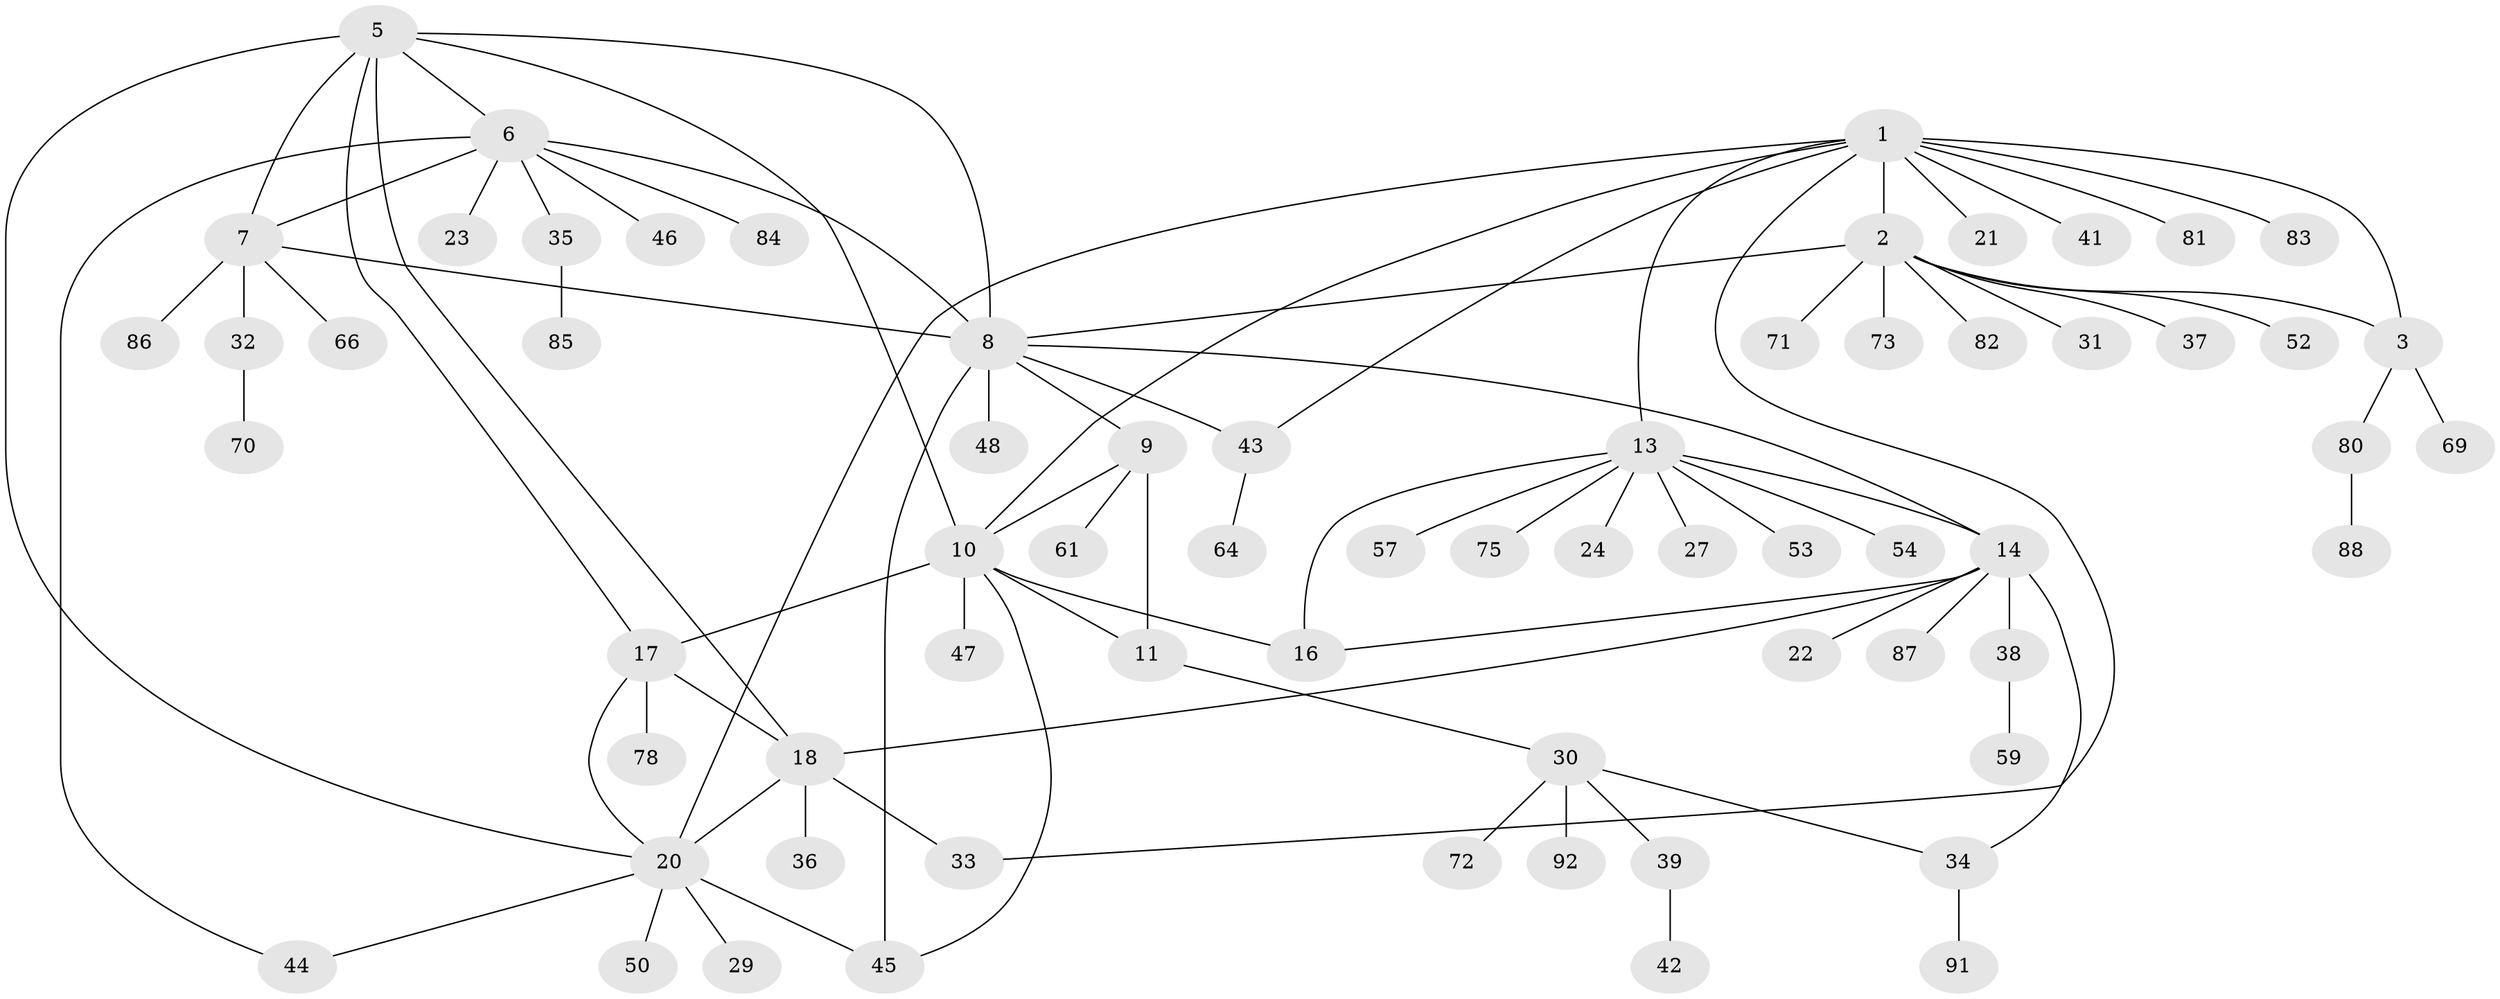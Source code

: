 // original degree distribution, {7: 0.03225806451612903, 11: 0.010752688172043012, 6: 0.010752688172043012, 8: 0.021505376344086023, 5: 0.053763440860215055, 9: 0.021505376344086023, 10: 0.03225806451612903, 3: 0.06451612903225806, 4: 0.03225806451612903, 1: 0.5483870967741935, 2: 0.17204301075268819}
// Generated by graph-tools (version 1.1) at 2025/42/03/06/25 10:42:14]
// undirected, 67 vertices, 88 edges
graph export_dot {
graph [start="1"]
  node [color=gray90,style=filled];
  1 [super="+4"];
  2 [super="+26"];
  3 [super="+28"];
  5 [super="+19"];
  6 [super="+58"];
  7 [super="+67"];
  8 [super="+62"];
  9 [super="+12"];
  10 [super="+25"];
  11;
  13 [super="+15"];
  14 [super="+55"];
  16 [super="+90"];
  17 [super="+40"];
  18 [super="+60"];
  20 [super="+65"];
  21;
  22;
  23;
  24 [super="+93"];
  27 [super="+76"];
  29;
  30 [super="+51"];
  31;
  32;
  33;
  34 [super="+56"];
  35;
  36;
  37;
  38;
  39 [super="+49"];
  41;
  42;
  43 [super="+68"];
  44;
  45 [super="+77"];
  46;
  47;
  48 [super="+63"];
  50;
  52;
  53 [super="+89"];
  54;
  57;
  59;
  61;
  64;
  66;
  69;
  70;
  71;
  72 [super="+74"];
  73;
  75 [super="+79"];
  78;
  80;
  81;
  82;
  83;
  84;
  85;
  86;
  87;
  88;
  91;
  92;
  1 -- 2 [weight=2];
  1 -- 3 [weight=2];
  1 -- 21;
  1 -- 41;
  1 -- 81;
  1 -- 83;
  1 -- 33;
  1 -- 10;
  1 -- 43;
  1 -- 13;
  1 -- 20;
  2 -- 3;
  2 -- 8;
  2 -- 31;
  2 -- 37;
  2 -- 52;
  2 -- 71;
  2 -- 73;
  2 -- 82;
  3 -- 69;
  3 -- 80;
  5 -- 6;
  5 -- 7;
  5 -- 8;
  5 -- 17;
  5 -- 18;
  5 -- 20;
  5 -- 10;
  6 -- 7;
  6 -- 8;
  6 -- 23;
  6 -- 35;
  6 -- 44;
  6 -- 46;
  6 -- 84;
  7 -- 8;
  7 -- 32;
  7 -- 66;
  7 -- 86;
  8 -- 14;
  8 -- 43;
  8 -- 48;
  8 -- 9;
  8 -- 45;
  9 -- 10 [weight=2];
  9 -- 11 [weight=2];
  9 -- 61;
  10 -- 11;
  10 -- 16;
  10 -- 17;
  10 -- 47;
  10 -- 45;
  11 -- 30;
  13 -- 14 [weight=2];
  13 -- 16 [weight=2];
  13 -- 24;
  13 -- 27;
  13 -- 53;
  13 -- 54;
  13 -- 57;
  13 -- 75;
  14 -- 16;
  14 -- 18;
  14 -- 22;
  14 -- 38;
  14 -- 87;
  14 -- 34;
  17 -- 18;
  17 -- 20;
  17 -- 78;
  18 -- 20;
  18 -- 33;
  18 -- 36;
  20 -- 29;
  20 -- 44;
  20 -- 45;
  20 -- 50;
  30 -- 34;
  30 -- 39;
  30 -- 72;
  30 -- 92;
  32 -- 70;
  34 -- 91;
  35 -- 85;
  38 -- 59;
  39 -- 42;
  43 -- 64;
  80 -- 88;
}
